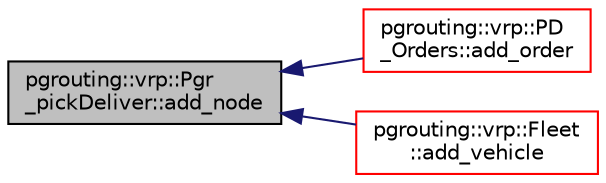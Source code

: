 digraph "pgrouting::vrp::Pgr_pickDeliver::add_node"
{
  edge [fontname="Helvetica",fontsize="10",labelfontname="Helvetica",labelfontsize="10"];
  node [fontname="Helvetica",fontsize="10",shape=record];
  rankdir="LR";
  Node53 [label="pgrouting::vrp::Pgr\l_pickDeliver::add_node",height=0.2,width=0.4,color="black", fillcolor="grey75", style="filled", fontcolor="black"];
  Node53 -> Node54 [dir="back",color="midnightblue",fontsize="10",style="solid",fontname="Helvetica"];
  Node54 [label="pgrouting::vrp::PD\l_Orders::add_order",height=0.2,width=0.4,color="red", fillcolor="white", style="filled",URL="$classpgrouting_1_1vrp_1_1PD__Orders.html#a19829d552c97d5e284c3a17740a01c3e"];
  Node53 -> Node57 [dir="back",color="midnightblue",fontsize="10",style="solid",fontname="Helvetica"];
  Node57 [label="pgrouting::vrp::Fleet\l::add_vehicle",height=0.2,width=0.4,color="red", fillcolor="white", style="filled",URL="$classpgrouting_1_1vrp_1_1Fleet.html#ac6175454144f3417e7fd582b87eabc52"];
}
